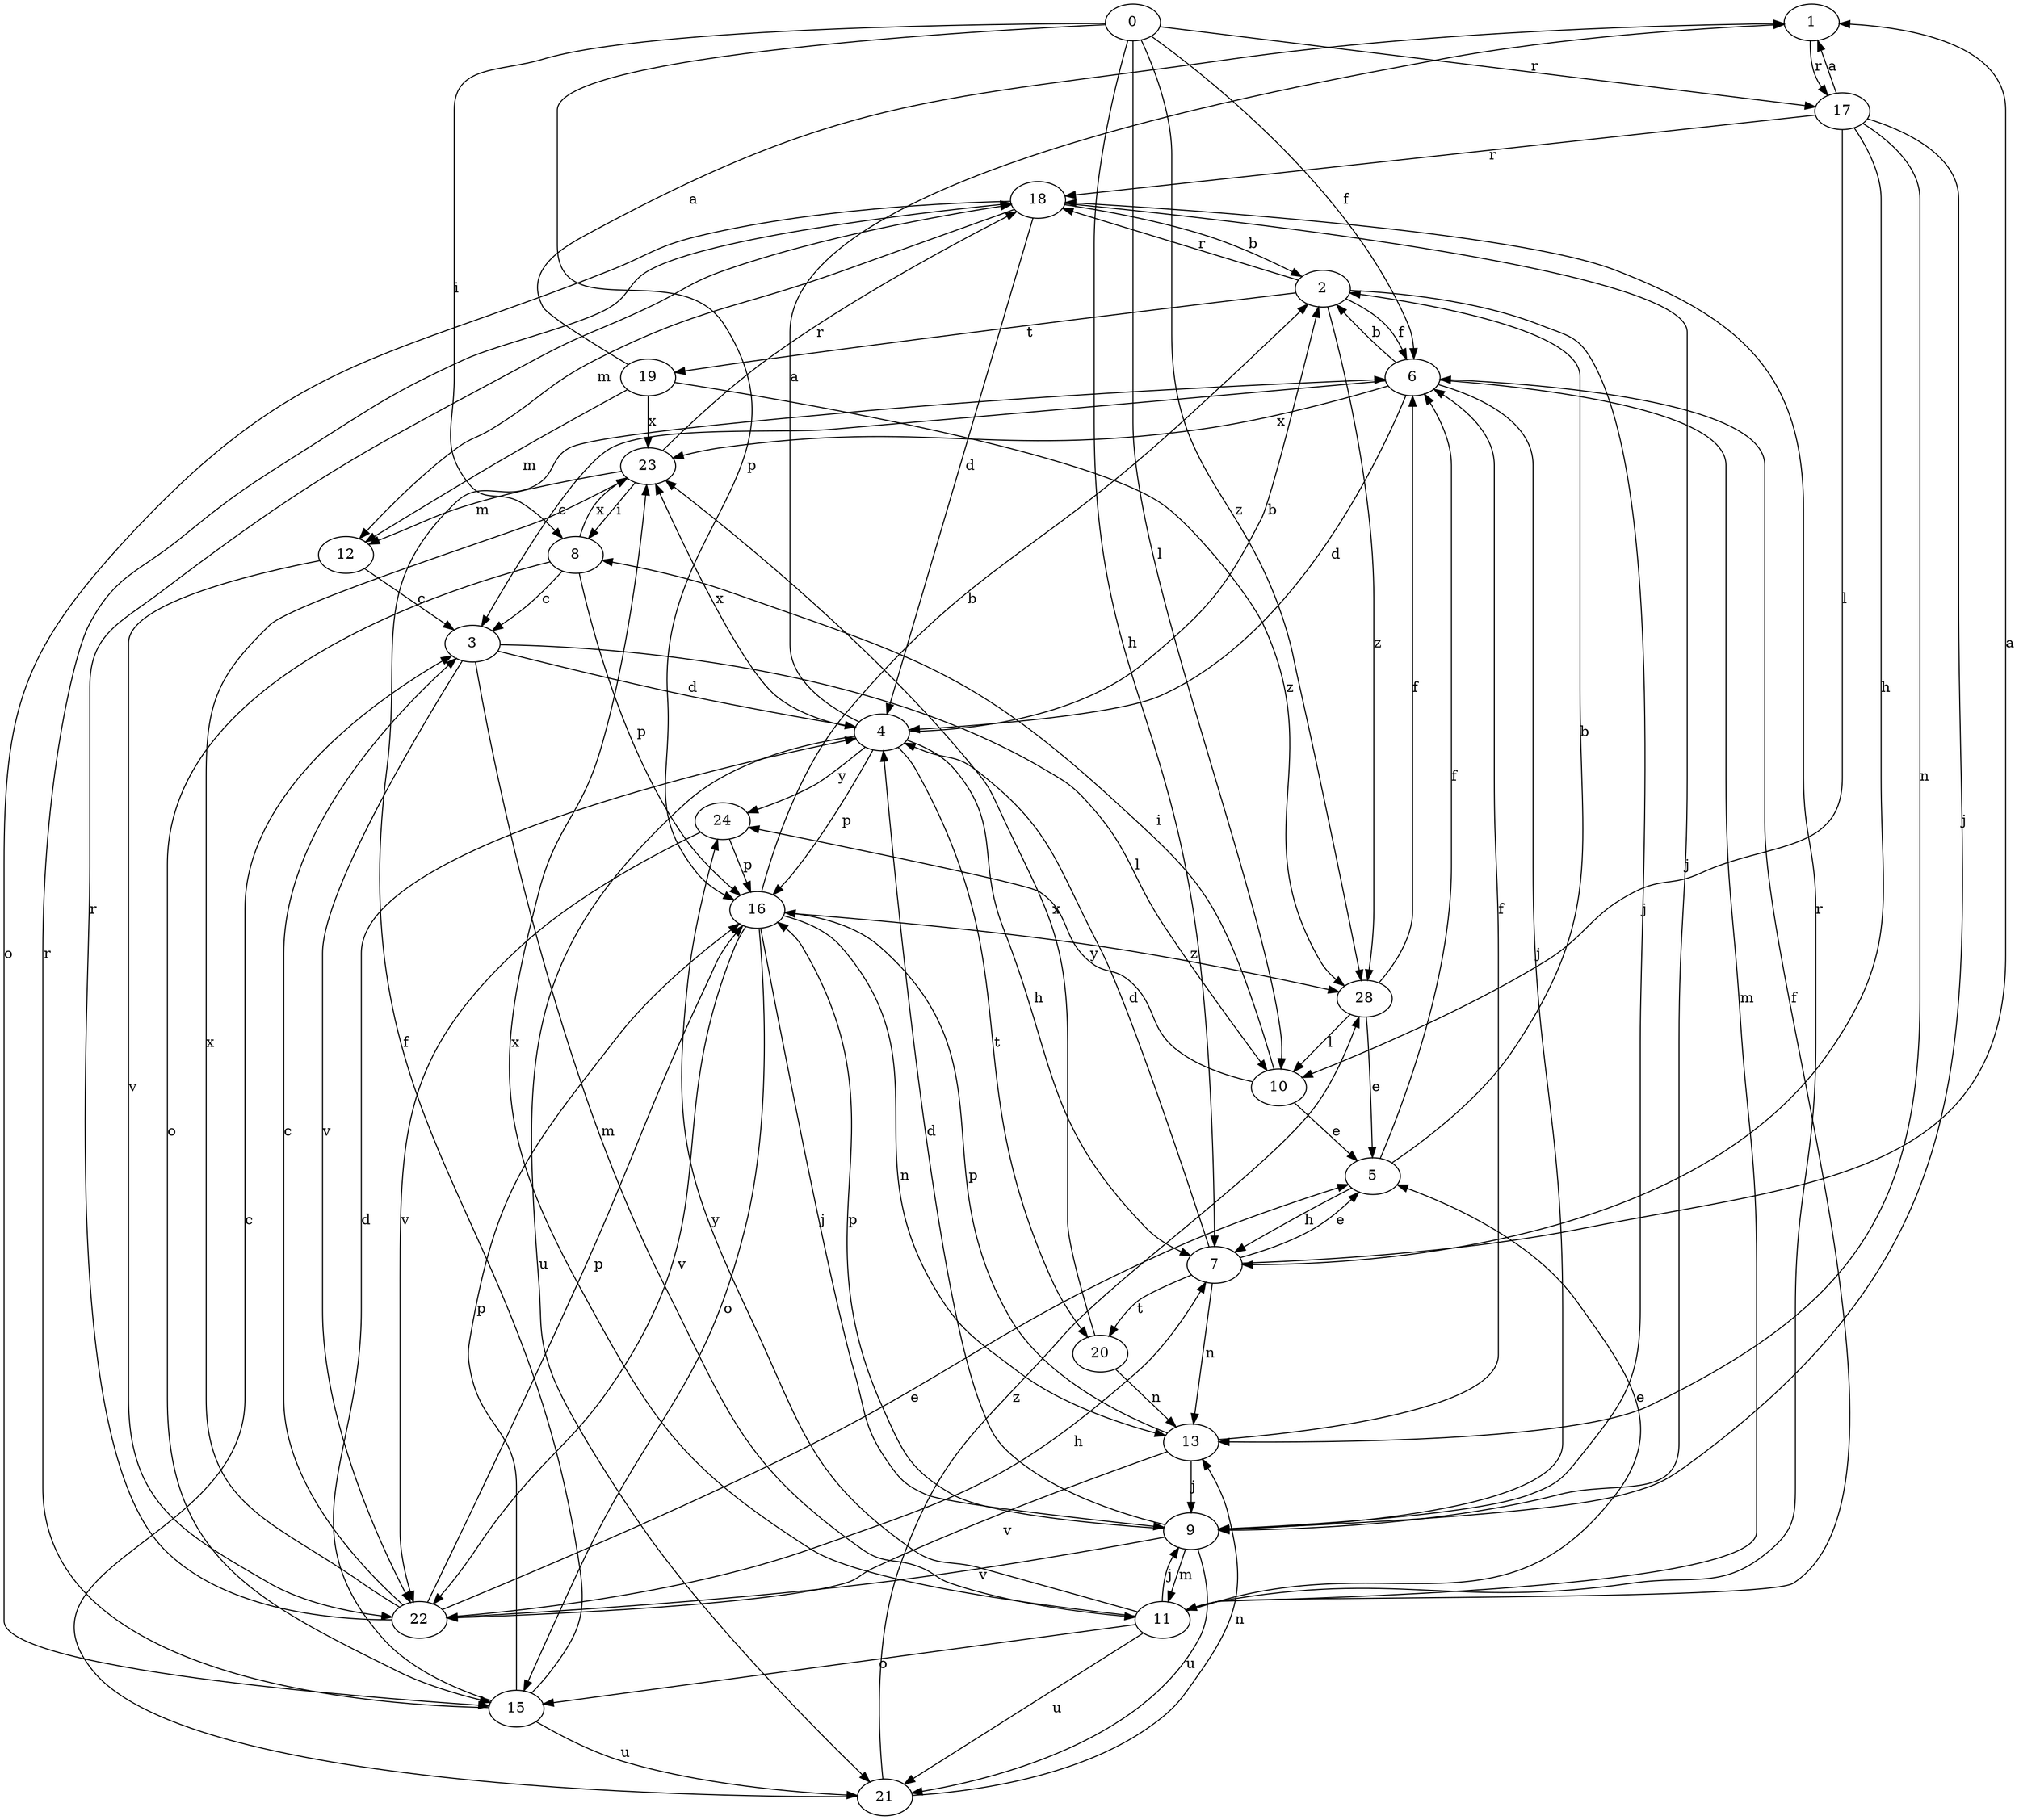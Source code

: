 strict digraph  {
1;
2;
3;
4;
5;
6;
7;
8;
9;
10;
0;
11;
12;
13;
15;
16;
17;
18;
19;
20;
21;
22;
23;
24;
28;
1 -> 17  [label=r];
2 -> 6  [label=f];
2 -> 9  [label=j];
2 -> 18  [label=r];
2 -> 19  [label=t];
2 -> 28  [label=z];
3 -> 4  [label=d];
3 -> 10  [label=l];
3 -> 11  [label=m];
3 -> 22  [label=v];
4 -> 1  [label=a];
4 -> 2  [label=b];
4 -> 7  [label=h];
4 -> 16  [label=p];
4 -> 20  [label=t];
4 -> 21  [label=u];
4 -> 23  [label=x];
4 -> 24  [label=y];
5 -> 2  [label=b];
5 -> 6  [label=f];
5 -> 7  [label=h];
6 -> 2  [label=b];
6 -> 3  [label=c];
6 -> 4  [label=d];
6 -> 9  [label=j];
6 -> 11  [label=m];
6 -> 23  [label=x];
7 -> 1  [label=a];
7 -> 4  [label=d];
7 -> 5  [label=e];
7 -> 13  [label=n];
7 -> 20  [label=t];
8 -> 3  [label=c];
8 -> 15  [label=o];
8 -> 16  [label=p];
8 -> 23  [label=x];
9 -> 4  [label=d];
9 -> 11  [label=m];
9 -> 16  [label=p];
9 -> 21  [label=u];
9 -> 22  [label=v];
10 -> 5  [label=e];
10 -> 8  [label=i];
10 -> 24  [label=y];
0 -> 6  [label=f];
0 -> 7  [label=h];
0 -> 8  [label=i];
0 -> 10  [label=l];
0 -> 16  [label=p];
0 -> 17  [label=r];
0 -> 28  [label=z];
11 -> 5  [label=e];
11 -> 6  [label=f];
11 -> 9  [label=j];
11 -> 15  [label=o];
11 -> 18  [label=r];
11 -> 21  [label=u];
11 -> 23  [label=x];
11 -> 24  [label=y];
12 -> 3  [label=c];
12 -> 22  [label=v];
13 -> 6  [label=f];
13 -> 9  [label=j];
13 -> 16  [label=p];
13 -> 22  [label=v];
15 -> 4  [label=d];
15 -> 6  [label=f];
15 -> 16  [label=p];
15 -> 18  [label=r];
15 -> 21  [label=u];
16 -> 2  [label=b];
16 -> 9  [label=j];
16 -> 13  [label=n];
16 -> 15  [label=o];
16 -> 22  [label=v];
16 -> 28  [label=z];
17 -> 1  [label=a];
17 -> 7  [label=h];
17 -> 9  [label=j];
17 -> 10  [label=l];
17 -> 13  [label=n];
17 -> 18  [label=r];
18 -> 2  [label=b];
18 -> 4  [label=d];
18 -> 9  [label=j];
18 -> 12  [label=m];
18 -> 15  [label=o];
19 -> 1  [label=a];
19 -> 12  [label=m];
19 -> 23  [label=x];
19 -> 28  [label=z];
20 -> 13  [label=n];
20 -> 23  [label=x];
21 -> 3  [label=c];
21 -> 13  [label=n];
21 -> 28  [label=z];
22 -> 3  [label=c];
22 -> 5  [label=e];
22 -> 7  [label=h];
22 -> 16  [label=p];
22 -> 18  [label=r];
22 -> 23  [label=x];
23 -> 8  [label=i];
23 -> 12  [label=m];
23 -> 18  [label=r];
24 -> 16  [label=p];
24 -> 22  [label=v];
28 -> 5  [label=e];
28 -> 6  [label=f];
28 -> 10  [label=l];
}
